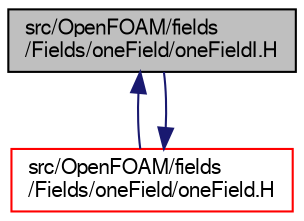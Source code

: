 digraph "src/OpenFOAM/fields/Fields/oneField/oneFieldI.H"
{
  bgcolor="transparent";
  edge [fontname="FreeSans",fontsize="10",labelfontname="FreeSans",labelfontsize="10"];
  node [fontname="FreeSans",fontsize="10",shape=record];
  Node27 [label="src/OpenFOAM/fields\l/Fields/oneField/oneFieldI.H",height=0.2,width=0.4,color="black", fillcolor="grey75", style="filled", fontcolor="black"];
  Node27 -> Node28 [dir="back",color="midnightblue",fontsize="10",style="solid",fontname="FreeSans"];
  Node28 [label="src/OpenFOAM/fields\l/Fields/oneField/oneField.H",height=0.2,width=0.4,color="red",URL="$a09629.html"];
  Node28 -> Node27 [dir="back",color="midnightblue",fontsize="10",style="solid",fontname="FreeSans"];
}
